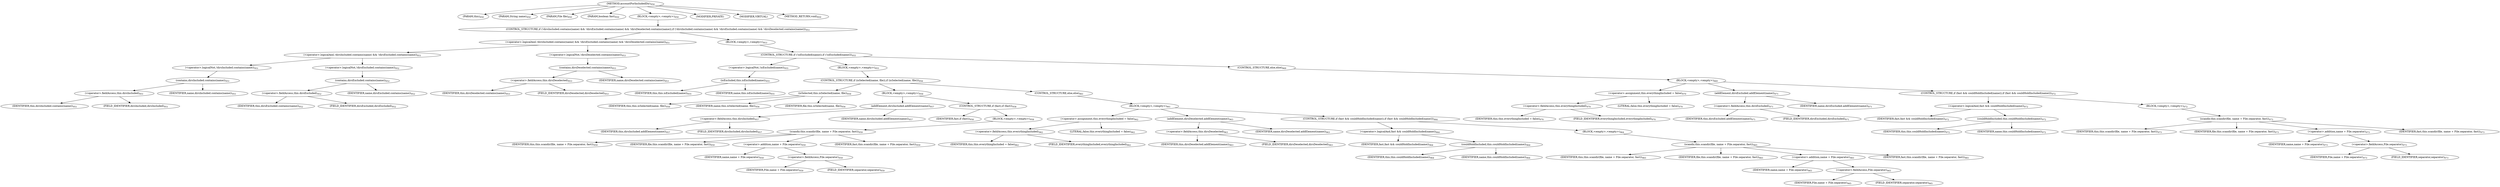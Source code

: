 digraph "accountForIncludedDir" {  
"1626" [label = <(METHOD,accountForIncludedDir)<SUB>950</SUB>> ]
"67" [label = <(PARAM,this)<SUB>950</SUB>> ]
"1627" [label = <(PARAM,String name)<SUB>950</SUB>> ]
"1628" [label = <(PARAM,File file)<SUB>950</SUB>> ]
"1629" [label = <(PARAM,boolean fast)<SUB>950</SUB>> ]
"1630" [label = <(BLOCK,&lt;empty&gt;,&lt;empty&gt;)<SUB>950</SUB>> ]
"1631" [label = <(CONTROL_STRUCTURE,if (!dirsIncluded.contains(name) &amp;&amp; !dirsExcluded.contains(name) &amp;&amp; !dirsDeselected.contains(name)),if (!dirsIncluded.contains(name) &amp;&amp; !dirsExcluded.contains(name) &amp;&amp; !dirsDeselected.contains(name)))<SUB>951</SUB>> ]
"1632" [label = <(&lt;operator&gt;.logicalAnd,!dirsIncluded.contains(name) &amp;&amp; !dirsExcluded.contains(name) &amp;&amp; !dirsDeselected.contains(name))<SUB>951</SUB>> ]
"1633" [label = <(&lt;operator&gt;.logicalAnd,!dirsIncluded.contains(name) &amp;&amp; !dirsExcluded.contains(name))<SUB>951</SUB>> ]
"1634" [label = <(&lt;operator&gt;.logicalNot,!dirsIncluded.contains(name))<SUB>951</SUB>> ]
"1635" [label = <(contains,dirsIncluded.contains(name))<SUB>951</SUB>> ]
"1636" [label = <(&lt;operator&gt;.fieldAccess,this.dirsIncluded)<SUB>951</SUB>> ]
"1637" [label = <(IDENTIFIER,this,dirsIncluded.contains(name))<SUB>951</SUB>> ]
"1638" [label = <(FIELD_IDENTIFIER,dirsIncluded,dirsIncluded)<SUB>951</SUB>> ]
"1639" [label = <(IDENTIFIER,name,dirsIncluded.contains(name))<SUB>951</SUB>> ]
"1640" [label = <(&lt;operator&gt;.logicalNot,!dirsExcluded.contains(name))<SUB>952</SUB>> ]
"1641" [label = <(contains,dirsExcluded.contains(name))<SUB>952</SUB>> ]
"1642" [label = <(&lt;operator&gt;.fieldAccess,this.dirsExcluded)<SUB>952</SUB>> ]
"1643" [label = <(IDENTIFIER,this,dirsExcluded.contains(name))<SUB>952</SUB>> ]
"1644" [label = <(FIELD_IDENTIFIER,dirsExcluded,dirsExcluded)<SUB>952</SUB>> ]
"1645" [label = <(IDENTIFIER,name,dirsExcluded.contains(name))<SUB>952</SUB>> ]
"1646" [label = <(&lt;operator&gt;.logicalNot,!dirsDeselected.contains(name))<SUB>953</SUB>> ]
"1647" [label = <(contains,dirsDeselected.contains(name))<SUB>953</SUB>> ]
"1648" [label = <(&lt;operator&gt;.fieldAccess,this.dirsDeselected)<SUB>953</SUB>> ]
"1649" [label = <(IDENTIFIER,this,dirsDeselected.contains(name))<SUB>953</SUB>> ]
"1650" [label = <(FIELD_IDENTIFIER,dirsDeselected,dirsDeselected)<SUB>953</SUB>> ]
"1651" [label = <(IDENTIFIER,name,dirsDeselected.contains(name))<SUB>953</SUB>> ]
"1652" [label = <(BLOCK,&lt;empty&gt;,&lt;empty&gt;)<SUB>953</SUB>> ]
"1653" [label = <(CONTROL_STRUCTURE,if (!isExcluded(name)),if (!isExcluded(name)))<SUB>955</SUB>> ]
"1654" [label = <(&lt;operator&gt;.logicalNot,!isExcluded(name))<SUB>955</SUB>> ]
"1655" [label = <(isExcluded,this.isExcluded(name))<SUB>955</SUB>> ]
"66" [label = <(IDENTIFIER,this,this.isExcluded(name))<SUB>955</SUB>> ]
"1656" [label = <(IDENTIFIER,name,this.isExcluded(name))<SUB>955</SUB>> ]
"1657" [label = <(BLOCK,&lt;empty&gt;,&lt;empty&gt;)<SUB>955</SUB>> ]
"1658" [label = <(CONTROL_STRUCTURE,if (isSelected(name, file)),if (isSelected(name, file)))<SUB>956</SUB>> ]
"1659" [label = <(isSelected,this.isSelected(name, file))<SUB>956</SUB>> ]
"68" [label = <(IDENTIFIER,this,this.isSelected(name, file))<SUB>956</SUB>> ]
"1660" [label = <(IDENTIFIER,name,this.isSelected(name, file))<SUB>956</SUB>> ]
"1661" [label = <(IDENTIFIER,file,this.isSelected(name, file))<SUB>956</SUB>> ]
"1662" [label = <(BLOCK,&lt;empty&gt;,&lt;empty&gt;)<SUB>956</SUB>> ]
"1663" [label = <(addElement,dirsIncluded.addElement(name))<SUB>957</SUB>> ]
"1664" [label = <(&lt;operator&gt;.fieldAccess,this.dirsIncluded)<SUB>957</SUB>> ]
"1665" [label = <(IDENTIFIER,this,dirsIncluded.addElement(name))<SUB>957</SUB>> ]
"1666" [label = <(FIELD_IDENTIFIER,dirsIncluded,dirsIncluded)<SUB>957</SUB>> ]
"1667" [label = <(IDENTIFIER,name,dirsIncluded.addElement(name))<SUB>957</SUB>> ]
"1668" [label = <(CONTROL_STRUCTURE,if (fast),if (fast))<SUB>958</SUB>> ]
"1669" [label = <(IDENTIFIER,fast,if (fast))<SUB>958</SUB>> ]
"1670" [label = <(BLOCK,&lt;empty&gt;,&lt;empty&gt;)<SUB>958</SUB>> ]
"1671" [label = <(scandir,this.scandir(file, name + File.separator, fast))<SUB>959</SUB>> ]
"69" [label = <(IDENTIFIER,this,this.scandir(file, name + File.separator, fast))<SUB>959</SUB>> ]
"1672" [label = <(IDENTIFIER,file,this.scandir(file, name + File.separator, fast))<SUB>959</SUB>> ]
"1673" [label = <(&lt;operator&gt;.addition,name + File.separator)<SUB>959</SUB>> ]
"1674" [label = <(IDENTIFIER,name,name + File.separator)<SUB>959</SUB>> ]
"1675" [label = <(&lt;operator&gt;.fieldAccess,File.separator)<SUB>959</SUB>> ]
"1676" [label = <(IDENTIFIER,File,name + File.separator)<SUB>959</SUB>> ]
"1677" [label = <(FIELD_IDENTIFIER,separator,separator)<SUB>959</SUB>> ]
"1678" [label = <(IDENTIFIER,fast,this.scandir(file, name + File.separator, fast))<SUB>959</SUB>> ]
"1679" [label = <(CONTROL_STRUCTURE,else,else)<SUB>961</SUB>> ]
"1680" [label = <(BLOCK,&lt;empty&gt;,&lt;empty&gt;)<SUB>961</SUB>> ]
"1681" [label = <(&lt;operator&gt;.assignment,this.everythingIncluded = false)<SUB>962</SUB>> ]
"1682" [label = <(&lt;operator&gt;.fieldAccess,this.everythingIncluded)<SUB>962</SUB>> ]
"1683" [label = <(IDENTIFIER,this,this.everythingIncluded = false)<SUB>962</SUB>> ]
"1684" [label = <(FIELD_IDENTIFIER,everythingIncluded,everythingIncluded)<SUB>962</SUB>> ]
"1685" [label = <(LITERAL,false,this.everythingIncluded = false)<SUB>962</SUB>> ]
"1686" [label = <(addElement,dirsDeselected.addElement(name))<SUB>963</SUB>> ]
"1687" [label = <(&lt;operator&gt;.fieldAccess,this.dirsDeselected)<SUB>963</SUB>> ]
"1688" [label = <(IDENTIFIER,this,dirsDeselected.addElement(name))<SUB>963</SUB>> ]
"1689" [label = <(FIELD_IDENTIFIER,dirsDeselected,dirsDeselected)<SUB>963</SUB>> ]
"1690" [label = <(IDENTIFIER,name,dirsDeselected.addElement(name))<SUB>963</SUB>> ]
"1691" [label = <(CONTROL_STRUCTURE,if (fast &amp;&amp; couldHoldIncluded(name)),if (fast &amp;&amp; couldHoldIncluded(name)))<SUB>964</SUB>> ]
"1692" [label = <(&lt;operator&gt;.logicalAnd,fast &amp;&amp; couldHoldIncluded(name))<SUB>964</SUB>> ]
"1693" [label = <(IDENTIFIER,fast,fast &amp;&amp; couldHoldIncluded(name))<SUB>964</SUB>> ]
"1694" [label = <(couldHoldIncluded,this.couldHoldIncluded(name))<SUB>964</SUB>> ]
"70" [label = <(IDENTIFIER,this,this.couldHoldIncluded(name))<SUB>964</SUB>> ]
"1695" [label = <(IDENTIFIER,name,this.couldHoldIncluded(name))<SUB>964</SUB>> ]
"1696" [label = <(BLOCK,&lt;empty&gt;,&lt;empty&gt;)<SUB>964</SUB>> ]
"1697" [label = <(scandir,this.scandir(file, name + File.separator, fast))<SUB>965</SUB>> ]
"71" [label = <(IDENTIFIER,this,this.scandir(file, name + File.separator, fast))<SUB>965</SUB>> ]
"1698" [label = <(IDENTIFIER,file,this.scandir(file, name + File.separator, fast))<SUB>965</SUB>> ]
"1699" [label = <(&lt;operator&gt;.addition,name + File.separator)<SUB>965</SUB>> ]
"1700" [label = <(IDENTIFIER,name,name + File.separator)<SUB>965</SUB>> ]
"1701" [label = <(&lt;operator&gt;.fieldAccess,File.separator)<SUB>965</SUB>> ]
"1702" [label = <(IDENTIFIER,File,name + File.separator)<SUB>965</SUB>> ]
"1703" [label = <(FIELD_IDENTIFIER,separator,separator)<SUB>965</SUB>> ]
"1704" [label = <(IDENTIFIER,fast,this.scandir(file, name + File.separator, fast))<SUB>965</SUB>> ]
"1705" [label = <(CONTROL_STRUCTURE,else,else)<SUB>969</SUB>> ]
"1706" [label = <(BLOCK,&lt;empty&gt;,&lt;empty&gt;)<SUB>969</SUB>> ]
"1707" [label = <(&lt;operator&gt;.assignment,this.everythingIncluded = false)<SUB>970</SUB>> ]
"1708" [label = <(&lt;operator&gt;.fieldAccess,this.everythingIncluded)<SUB>970</SUB>> ]
"1709" [label = <(IDENTIFIER,this,this.everythingIncluded = false)<SUB>970</SUB>> ]
"1710" [label = <(FIELD_IDENTIFIER,everythingIncluded,everythingIncluded)<SUB>970</SUB>> ]
"1711" [label = <(LITERAL,false,this.everythingIncluded = false)<SUB>970</SUB>> ]
"1712" [label = <(addElement,dirsExcluded.addElement(name))<SUB>971</SUB>> ]
"1713" [label = <(&lt;operator&gt;.fieldAccess,this.dirsExcluded)<SUB>971</SUB>> ]
"1714" [label = <(IDENTIFIER,this,dirsExcluded.addElement(name))<SUB>971</SUB>> ]
"1715" [label = <(FIELD_IDENTIFIER,dirsExcluded,dirsExcluded)<SUB>971</SUB>> ]
"1716" [label = <(IDENTIFIER,name,dirsExcluded.addElement(name))<SUB>971</SUB>> ]
"1717" [label = <(CONTROL_STRUCTURE,if (fast &amp;&amp; couldHoldIncluded(name)),if (fast &amp;&amp; couldHoldIncluded(name)))<SUB>972</SUB>> ]
"1718" [label = <(&lt;operator&gt;.logicalAnd,fast &amp;&amp; couldHoldIncluded(name))<SUB>972</SUB>> ]
"1719" [label = <(IDENTIFIER,fast,fast &amp;&amp; couldHoldIncluded(name))<SUB>972</SUB>> ]
"1720" [label = <(couldHoldIncluded,this.couldHoldIncluded(name))<SUB>972</SUB>> ]
"72" [label = <(IDENTIFIER,this,this.couldHoldIncluded(name))<SUB>972</SUB>> ]
"1721" [label = <(IDENTIFIER,name,this.couldHoldIncluded(name))<SUB>972</SUB>> ]
"1722" [label = <(BLOCK,&lt;empty&gt;,&lt;empty&gt;)<SUB>972</SUB>> ]
"1723" [label = <(scandir,this.scandir(file, name + File.separator, fast))<SUB>973</SUB>> ]
"73" [label = <(IDENTIFIER,this,this.scandir(file, name + File.separator, fast))<SUB>973</SUB>> ]
"1724" [label = <(IDENTIFIER,file,this.scandir(file, name + File.separator, fast))<SUB>973</SUB>> ]
"1725" [label = <(&lt;operator&gt;.addition,name + File.separator)<SUB>973</SUB>> ]
"1726" [label = <(IDENTIFIER,name,name + File.separator)<SUB>973</SUB>> ]
"1727" [label = <(&lt;operator&gt;.fieldAccess,File.separator)<SUB>973</SUB>> ]
"1728" [label = <(IDENTIFIER,File,name + File.separator)<SUB>973</SUB>> ]
"1729" [label = <(FIELD_IDENTIFIER,separator,separator)<SUB>973</SUB>> ]
"1730" [label = <(IDENTIFIER,fast,this.scandir(file, name + File.separator, fast))<SUB>973</SUB>> ]
"1731" [label = <(MODIFIER,PRIVATE)> ]
"1732" [label = <(MODIFIER,VIRTUAL)> ]
"1733" [label = <(METHOD_RETURN,void)<SUB>950</SUB>> ]
  "1626" -> "67" 
  "1626" -> "1627" 
  "1626" -> "1628" 
  "1626" -> "1629" 
  "1626" -> "1630" 
  "1626" -> "1731" 
  "1626" -> "1732" 
  "1626" -> "1733" 
  "1630" -> "1631" 
  "1631" -> "1632" 
  "1631" -> "1652" 
  "1632" -> "1633" 
  "1632" -> "1646" 
  "1633" -> "1634" 
  "1633" -> "1640" 
  "1634" -> "1635" 
  "1635" -> "1636" 
  "1635" -> "1639" 
  "1636" -> "1637" 
  "1636" -> "1638" 
  "1640" -> "1641" 
  "1641" -> "1642" 
  "1641" -> "1645" 
  "1642" -> "1643" 
  "1642" -> "1644" 
  "1646" -> "1647" 
  "1647" -> "1648" 
  "1647" -> "1651" 
  "1648" -> "1649" 
  "1648" -> "1650" 
  "1652" -> "1653" 
  "1653" -> "1654" 
  "1653" -> "1657" 
  "1653" -> "1705" 
  "1654" -> "1655" 
  "1655" -> "66" 
  "1655" -> "1656" 
  "1657" -> "1658" 
  "1658" -> "1659" 
  "1658" -> "1662" 
  "1658" -> "1679" 
  "1659" -> "68" 
  "1659" -> "1660" 
  "1659" -> "1661" 
  "1662" -> "1663" 
  "1662" -> "1668" 
  "1663" -> "1664" 
  "1663" -> "1667" 
  "1664" -> "1665" 
  "1664" -> "1666" 
  "1668" -> "1669" 
  "1668" -> "1670" 
  "1670" -> "1671" 
  "1671" -> "69" 
  "1671" -> "1672" 
  "1671" -> "1673" 
  "1671" -> "1678" 
  "1673" -> "1674" 
  "1673" -> "1675" 
  "1675" -> "1676" 
  "1675" -> "1677" 
  "1679" -> "1680" 
  "1680" -> "1681" 
  "1680" -> "1686" 
  "1680" -> "1691" 
  "1681" -> "1682" 
  "1681" -> "1685" 
  "1682" -> "1683" 
  "1682" -> "1684" 
  "1686" -> "1687" 
  "1686" -> "1690" 
  "1687" -> "1688" 
  "1687" -> "1689" 
  "1691" -> "1692" 
  "1691" -> "1696" 
  "1692" -> "1693" 
  "1692" -> "1694" 
  "1694" -> "70" 
  "1694" -> "1695" 
  "1696" -> "1697" 
  "1697" -> "71" 
  "1697" -> "1698" 
  "1697" -> "1699" 
  "1697" -> "1704" 
  "1699" -> "1700" 
  "1699" -> "1701" 
  "1701" -> "1702" 
  "1701" -> "1703" 
  "1705" -> "1706" 
  "1706" -> "1707" 
  "1706" -> "1712" 
  "1706" -> "1717" 
  "1707" -> "1708" 
  "1707" -> "1711" 
  "1708" -> "1709" 
  "1708" -> "1710" 
  "1712" -> "1713" 
  "1712" -> "1716" 
  "1713" -> "1714" 
  "1713" -> "1715" 
  "1717" -> "1718" 
  "1717" -> "1722" 
  "1718" -> "1719" 
  "1718" -> "1720" 
  "1720" -> "72" 
  "1720" -> "1721" 
  "1722" -> "1723" 
  "1723" -> "73" 
  "1723" -> "1724" 
  "1723" -> "1725" 
  "1723" -> "1730" 
  "1725" -> "1726" 
  "1725" -> "1727" 
  "1727" -> "1728" 
  "1727" -> "1729" 
}
